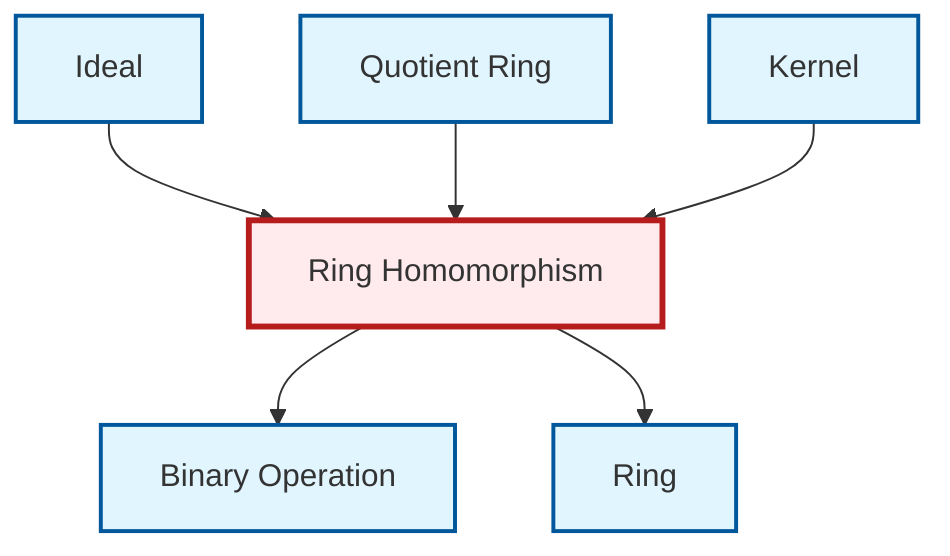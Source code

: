 graph TD
    classDef definition fill:#e1f5fe,stroke:#01579b,stroke-width:2px
    classDef theorem fill:#f3e5f5,stroke:#4a148c,stroke-width:2px
    classDef axiom fill:#fff3e0,stroke:#e65100,stroke-width:2px
    classDef example fill:#e8f5e9,stroke:#1b5e20,stroke-width:2px
    classDef current fill:#ffebee,stroke:#b71c1c,stroke-width:3px
    def-binary-operation["Binary Operation"]:::definition
    def-kernel["Kernel"]:::definition
    def-ring-homomorphism["Ring Homomorphism"]:::definition
    def-ideal["Ideal"]:::definition
    def-quotient-ring["Quotient Ring"]:::definition
    def-ring["Ring"]:::definition
    def-ideal --> def-ring-homomorphism
    def-quotient-ring --> def-ring-homomorphism
    def-ring-homomorphism --> def-binary-operation
    def-ring-homomorphism --> def-ring
    def-kernel --> def-ring-homomorphism
    class def-ring-homomorphism current